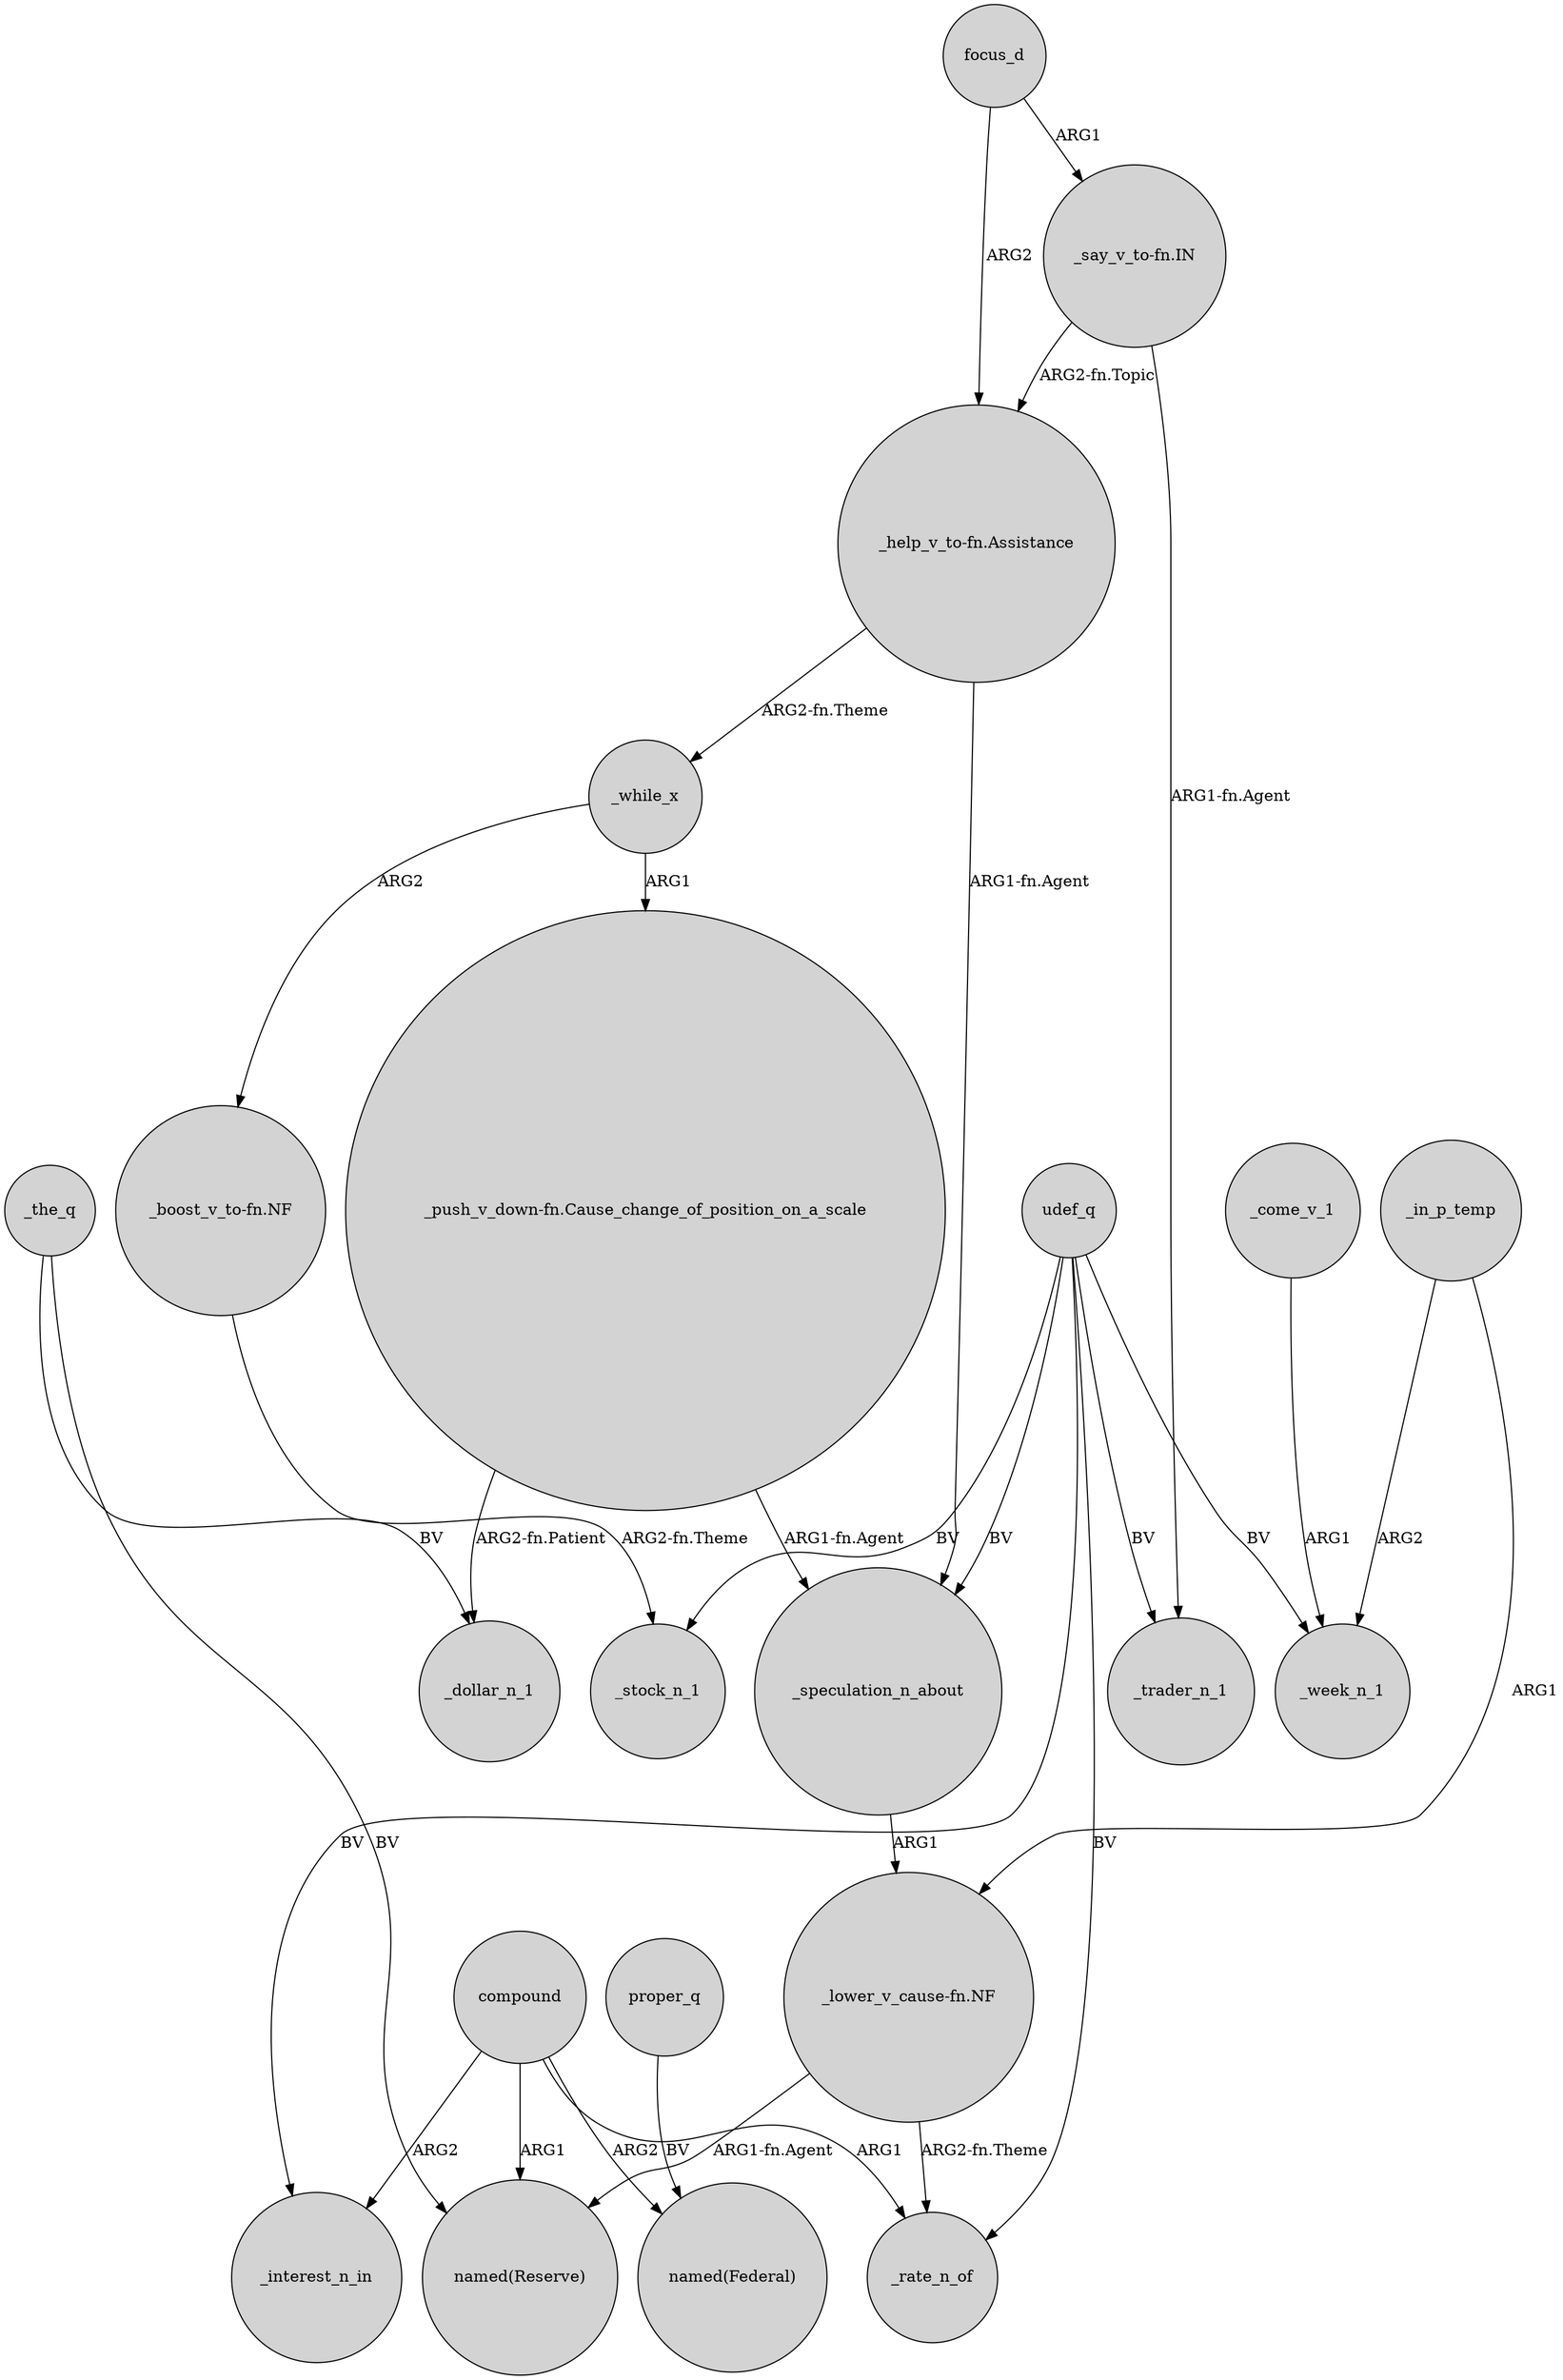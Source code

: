 digraph {
	node [shape=circle style=filled]
	focus_d -> "_help_v_to-fn.Assistance" [label=ARG2]
	compound -> "named(Reserve)" [label=ARG1]
	"_lower_v_cause-fn.NF" -> _rate_n_of [label="ARG2-fn.Theme"]
	"_lower_v_cause-fn.NF" -> "named(Reserve)" [label="ARG1-fn.Agent"]
	_come_v_1 -> _week_n_1 [label=ARG1]
	_speculation_n_about -> "_lower_v_cause-fn.NF" [label=ARG1]
	"_push_v_down-fn.Cause_change_of_position_on_a_scale" -> _dollar_n_1 [label="ARG2-fn.Patient"]
	udef_q -> _trader_n_1 [label=BV]
	_in_p_temp -> "_lower_v_cause-fn.NF" [label=ARG1]
	"_push_v_down-fn.Cause_change_of_position_on_a_scale" -> _speculation_n_about [label="ARG1-fn.Agent"]
	"_help_v_to-fn.Assistance" -> _speculation_n_about [label="ARG1-fn.Agent"]
	udef_q -> _speculation_n_about [label=BV]
	_the_q -> "named(Reserve)" [label=BV]
	compound -> _rate_n_of [label=ARG1]
	_in_p_temp -> _week_n_1 [label=ARG2]
	_the_q -> _dollar_n_1 [label=BV]
	udef_q -> _rate_n_of [label=BV]
	udef_q -> _interest_n_in [label=BV]
	compound -> _interest_n_in [label=ARG2]
	_while_x -> "_boost_v_to-fn.NF" [label=ARG2]
	udef_q -> _stock_n_1 [label=BV]
	udef_q -> _week_n_1 [label=BV]
	_while_x -> "_push_v_down-fn.Cause_change_of_position_on_a_scale" [label=ARG1]
	"_help_v_to-fn.Assistance" -> _while_x [label="ARG2-fn.Theme"]
	proper_q -> "named(Federal)" [label=BV]
	"_say_v_to-fn.IN" -> "_help_v_to-fn.Assistance" [label="ARG2-fn.Topic"]
	compound -> "named(Federal)" [label=ARG2]
	"_boost_v_to-fn.NF" -> _stock_n_1 [label="ARG2-fn.Theme"]
	focus_d -> "_say_v_to-fn.IN" [label=ARG1]
	"_say_v_to-fn.IN" -> _trader_n_1 [label="ARG1-fn.Agent"]
}
